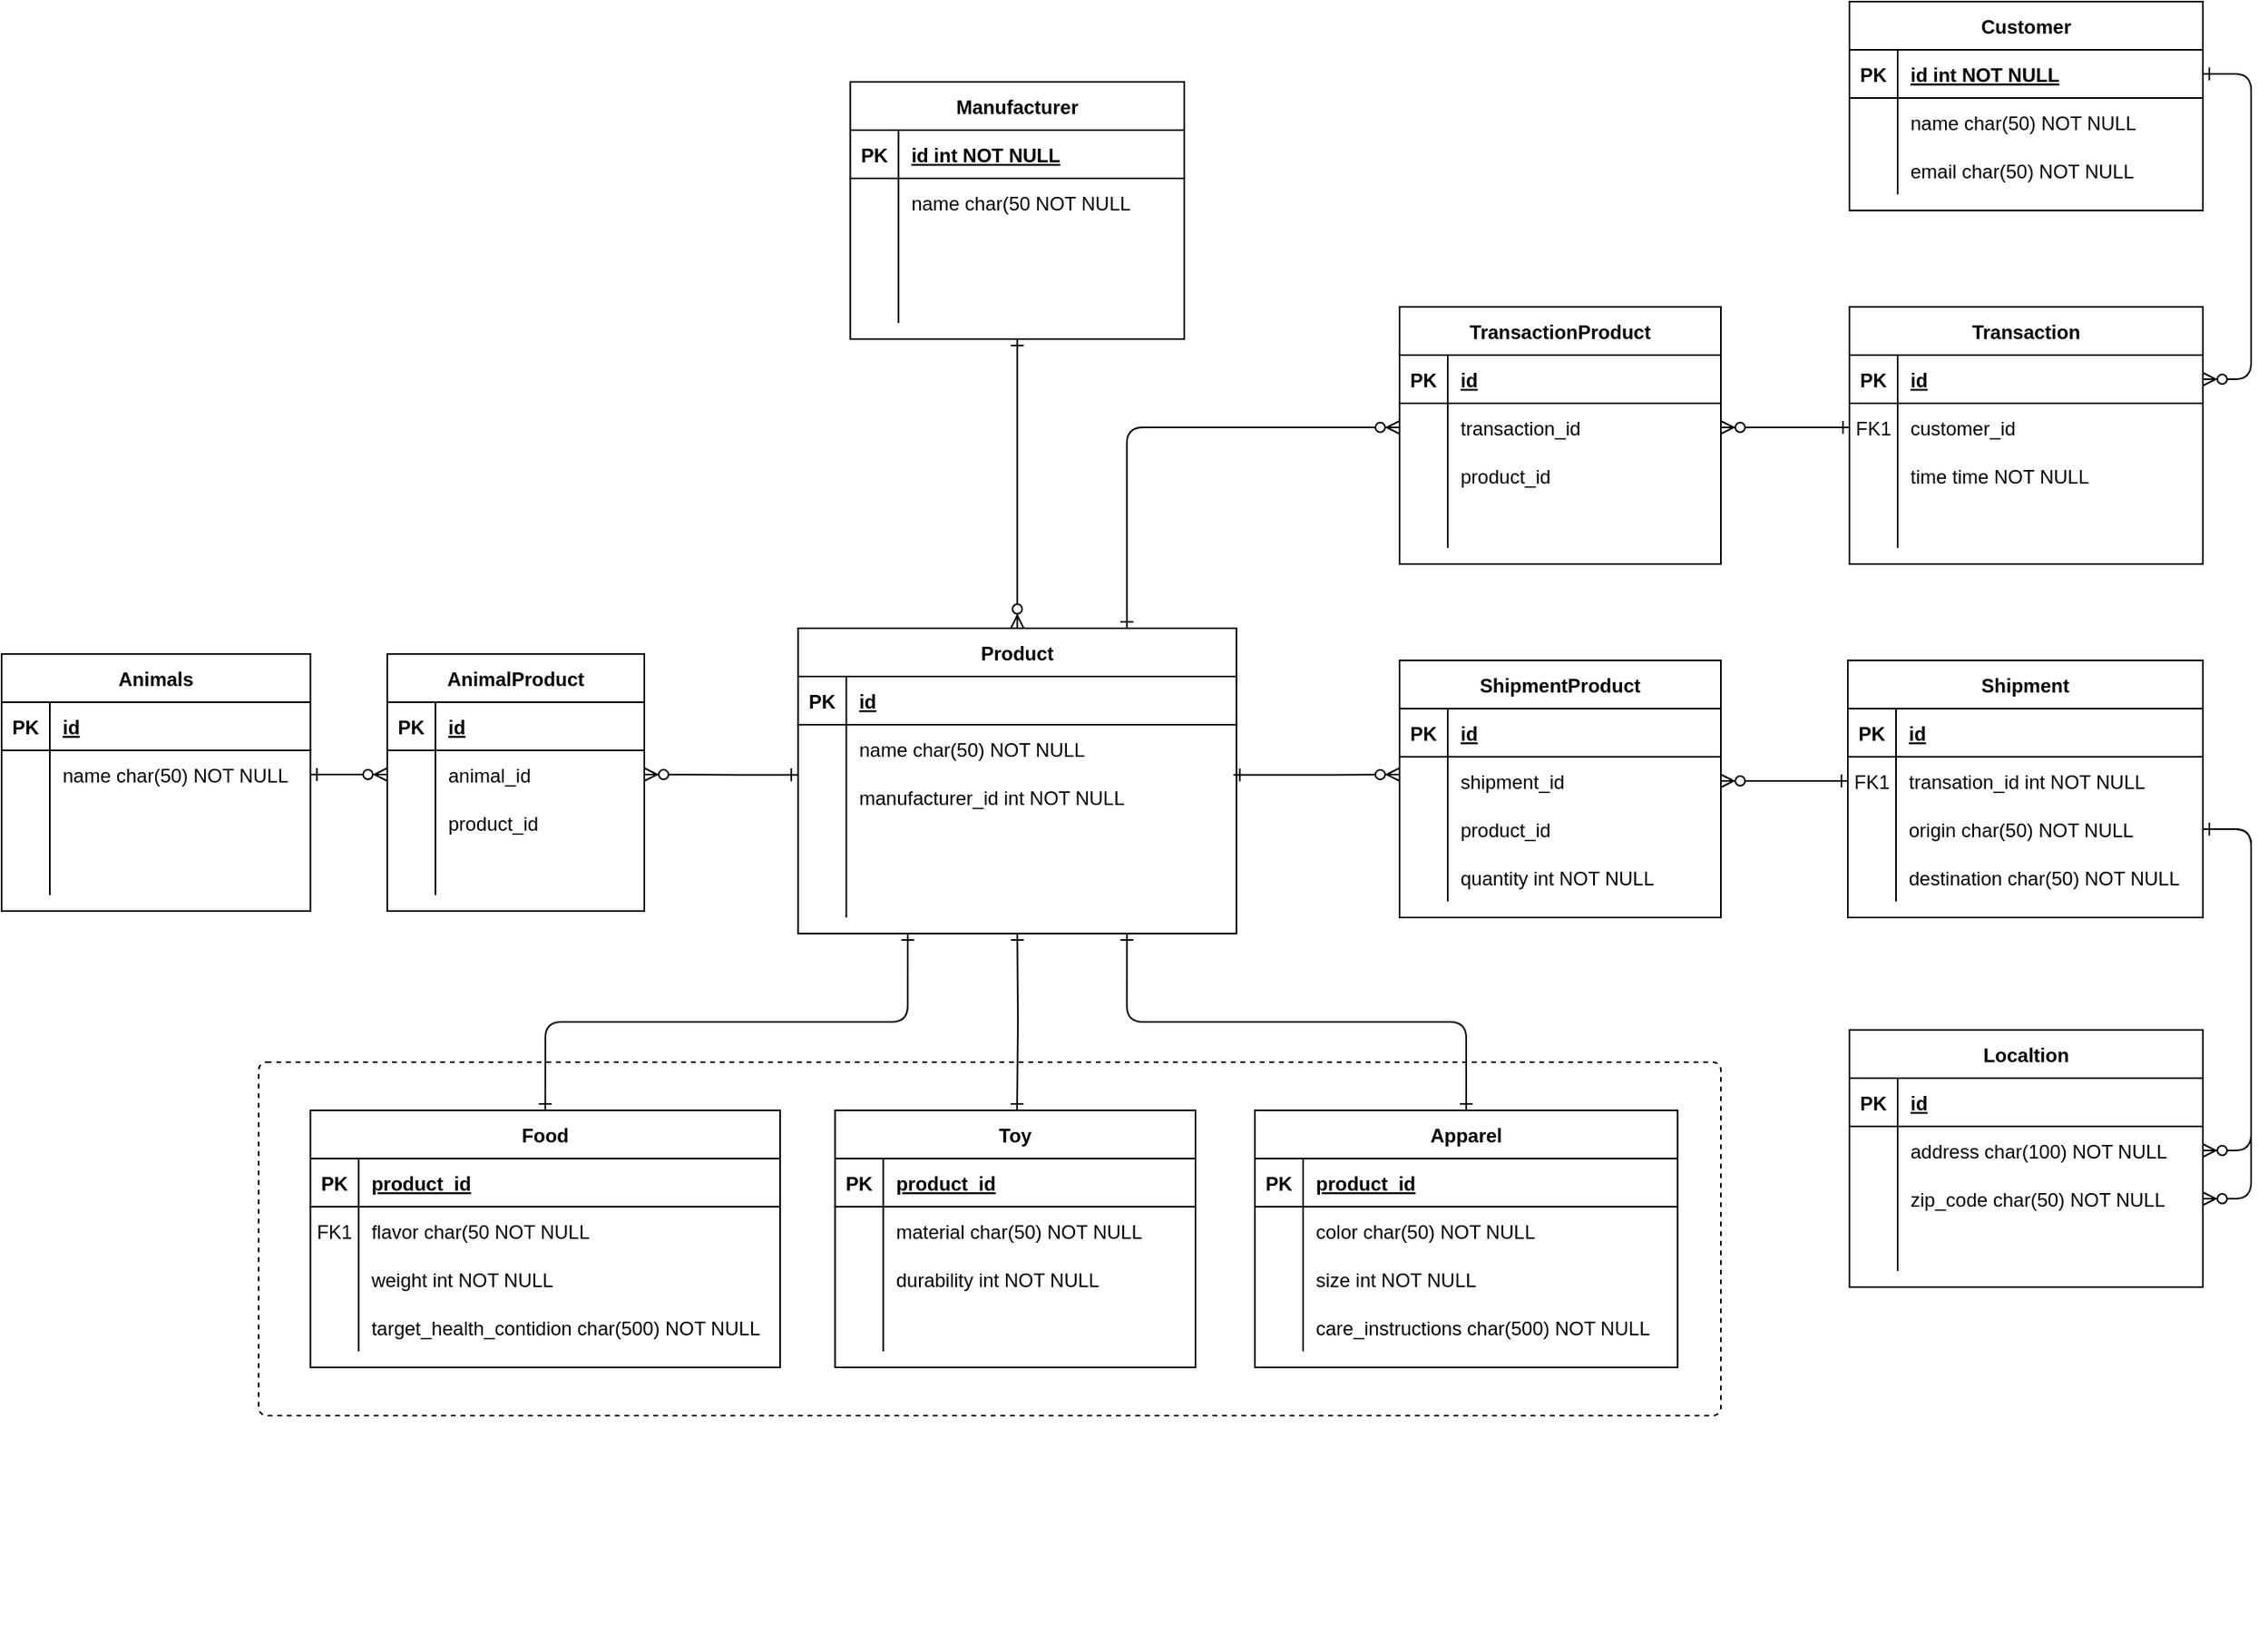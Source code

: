 <mxfile version="20.2.0" type="device"><diagram id="R2lEEEUBdFMjLlhIrx00" name="Page-1"><mxGraphModel dx="1233" dy="226" grid="1" gridSize="10" guides="1" tooltips="1" connect="1" arrows="1" fold="1" page="1" pageScale="1" pageWidth="850" pageHeight="1100" math="0" shadow="0" extFonts="Permanent Marker^https://fonts.googleapis.com/css?family=Permanent+Marker"><root><mxCell id="0"/><mxCell id="1" parent="0"/><mxCell id="C-vyLk0tnHw3VtMMgP7b-1" value="" style="edgeStyle=entityRelationEdgeStyle;endArrow=ERzeroToMany;startArrow=ERone;endFill=1;startFill=0;" parent="1" source="C-vyLk0tnHw3VtMMgP7b-24" target="C-vyLk0tnHw3VtMMgP7b-3" edge="1"><mxGeometry width="100" height="100" relative="1" as="geometry"><mxPoint x="231" y="720" as="sourcePoint"/><mxPoint x="331" y="620" as="targetPoint"/></mxGeometry></mxCell><mxCell id="C-vyLk0tnHw3VtMMgP7b-2" value="Transaction" style="shape=table;startSize=30;container=1;collapsible=1;childLayout=tableLayout;fixedRows=1;rowLines=0;fontStyle=1;align=center;resizeLast=1;" parent="1" vertex="1"><mxGeometry x="320" y="270" width="220" height="160" as="geometry"/></mxCell><mxCell id="C-vyLk0tnHw3VtMMgP7b-3" value="" style="shape=partialRectangle;collapsible=0;dropTarget=0;pointerEvents=0;fillColor=none;points=[[0,0.5],[1,0.5]];portConstraint=eastwest;top=0;left=0;right=0;bottom=1;" parent="C-vyLk0tnHw3VtMMgP7b-2" vertex="1"><mxGeometry y="30" width="220" height="30" as="geometry"/></mxCell><mxCell id="C-vyLk0tnHw3VtMMgP7b-4" value="PK" style="shape=partialRectangle;overflow=hidden;connectable=0;fillColor=none;top=0;left=0;bottom=0;right=0;fontStyle=1;" parent="C-vyLk0tnHw3VtMMgP7b-3" vertex="1"><mxGeometry width="30" height="30" as="geometry"><mxRectangle width="30" height="30" as="alternateBounds"/></mxGeometry></mxCell><mxCell id="C-vyLk0tnHw3VtMMgP7b-5" value="id" style="shape=partialRectangle;overflow=hidden;connectable=0;fillColor=none;top=0;left=0;bottom=0;right=0;align=left;spacingLeft=6;fontStyle=5;" parent="C-vyLk0tnHw3VtMMgP7b-3" vertex="1"><mxGeometry x="30" width="190" height="30" as="geometry"><mxRectangle width="190" height="30" as="alternateBounds"/></mxGeometry></mxCell><mxCell id="C-vyLk0tnHw3VtMMgP7b-6" value="" style="shape=partialRectangle;collapsible=0;dropTarget=0;pointerEvents=0;fillColor=none;points=[[0,0.5],[1,0.5]];portConstraint=eastwest;top=0;left=0;right=0;bottom=0;" parent="C-vyLk0tnHw3VtMMgP7b-2" vertex="1"><mxGeometry y="60" width="220" height="30" as="geometry"/></mxCell><mxCell id="C-vyLk0tnHw3VtMMgP7b-7" value="FK1" style="shape=partialRectangle;overflow=hidden;connectable=0;fillColor=none;top=0;left=0;bottom=0;right=0;" parent="C-vyLk0tnHw3VtMMgP7b-6" vertex="1"><mxGeometry width="30" height="30" as="geometry"><mxRectangle width="30" height="30" as="alternateBounds"/></mxGeometry></mxCell><mxCell id="C-vyLk0tnHw3VtMMgP7b-8" value="customer_id" style="shape=partialRectangle;overflow=hidden;connectable=0;fillColor=none;top=0;left=0;bottom=0;right=0;align=left;spacingLeft=6;" parent="C-vyLk0tnHw3VtMMgP7b-6" vertex="1"><mxGeometry x="30" width="190" height="30" as="geometry"><mxRectangle width="190" height="30" as="alternateBounds"/></mxGeometry></mxCell><mxCell id="C-vyLk0tnHw3VtMMgP7b-9" value="" style="shape=partialRectangle;collapsible=0;dropTarget=0;pointerEvents=0;fillColor=none;points=[[0,0.5],[1,0.5]];portConstraint=eastwest;top=0;left=0;right=0;bottom=0;" parent="C-vyLk0tnHw3VtMMgP7b-2" vertex="1"><mxGeometry y="90" width="220" height="30" as="geometry"/></mxCell><mxCell id="C-vyLk0tnHw3VtMMgP7b-10" value="" style="shape=partialRectangle;overflow=hidden;connectable=0;fillColor=none;top=0;left=0;bottom=0;right=0;" parent="C-vyLk0tnHw3VtMMgP7b-9" vertex="1"><mxGeometry width="30" height="30" as="geometry"><mxRectangle width="30" height="30" as="alternateBounds"/></mxGeometry></mxCell><mxCell id="C-vyLk0tnHw3VtMMgP7b-11" value="time time NOT NULL" style="shape=partialRectangle;overflow=hidden;connectable=0;fillColor=none;top=0;left=0;bottom=0;right=0;align=left;spacingLeft=6;" parent="C-vyLk0tnHw3VtMMgP7b-9" vertex="1"><mxGeometry x="30" width="190" height="30" as="geometry"><mxRectangle width="190" height="30" as="alternateBounds"/></mxGeometry></mxCell><mxCell id="OX49CmZZnFx0C4hpiqSa-76" value="" style="shape=partialRectangle;collapsible=0;dropTarget=0;pointerEvents=0;fillColor=none;points=[[0,0.5],[1,0.5]];portConstraint=eastwest;top=0;left=0;right=0;bottom=0;" parent="C-vyLk0tnHw3VtMMgP7b-2" vertex="1"><mxGeometry y="120" width="220" height="30" as="geometry"/></mxCell><mxCell id="OX49CmZZnFx0C4hpiqSa-77" value="" style="shape=partialRectangle;overflow=hidden;connectable=0;fillColor=none;top=0;left=0;bottom=0;right=0;" parent="OX49CmZZnFx0C4hpiqSa-76" vertex="1"><mxGeometry width="30" height="30" as="geometry"><mxRectangle width="30" height="30" as="alternateBounds"/></mxGeometry></mxCell><mxCell id="OX49CmZZnFx0C4hpiqSa-78" value="" style="shape=partialRectangle;overflow=hidden;connectable=0;fillColor=none;top=0;left=0;bottom=0;right=0;align=left;spacingLeft=6;" parent="OX49CmZZnFx0C4hpiqSa-76" vertex="1"><mxGeometry x="30" width="190" height="30" as="geometry"><mxRectangle width="190" height="30" as="alternateBounds"/></mxGeometry></mxCell><mxCell id="C-vyLk0tnHw3VtMMgP7b-23" value="Customer" style="shape=table;startSize=30;container=1;collapsible=1;childLayout=tableLayout;fixedRows=1;rowLines=0;fontStyle=1;align=center;resizeLast=1;" parent="1" vertex="1"><mxGeometry x="320" y="80" width="220" height="130" as="geometry"/></mxCell><mxCell id="C-vyLk0tnHw3VtMMgP7b-24" value="" style="shape=partialRectangle;collapsible=0;dropTarget=0;pointerEvents=0;fillColor=none;points=[[0,0.5],[1,0.5]];portConstraint=eastwest;top=0;left=0;right=0;bottom=1;" parent="C-vyLk0tnHw3VtMMgP7b-23" vertex="1"><mxGeometry y="30" width="220" height="30" as="geometry"/></mxCell><mxCell id="C-vyLk0tnHw3VtMMgP7b-25" value="PK" style="shape=partialRectangle;overflow=hidden;connectable=0;fillColor=none;top=0;left=0;bottom=0;right=0;fontStyle=1;" parent="C-vyLk0tnHw3VtMMgP7b-24" vertex="1"><mxGeometry width="30" height="30" as="geometry"><mxRectangle width="30" height="30" as="alternateBounds"/></mxGeometry></mxCell><mxCell id="C-vyLk0tnHw3VtMMgP7b-26" value="id int NOT NULL " style="shape=partialRectangle;overflow=hidden;connectable=0;fillColor=none;top=0;left=0;bottom=0;right=0;align=left;spacingLeft=6;fontStyle=5;" parent="C-vyLk0tnHw3VtMMgP7b-24" vertex="1"><mxGeometry x="30" width="190" height="30" as="geometry"><mxRectangle width="190" height="30" as="alternateBounds"/></mxGeometry></mxCell><mxCell id="C-vyLk0tnHw3VtMMgP7b-27" value="" style="shape=partialRectangle;collapsible=0;dropTarget=0;pointerEvents=0;fillColor=none;points=[[0,0.5],[1,0.5]];portConstraint=eastwest;top=0;left=0;right=0;bottom=0;" parent="C-vyLk0tnHw3VtMMgP7b-23" vertex="1"><mxGeometry y="60" width="220" height="30" as="geometry"/></mxCell><mxCell id="C-vyLk0tnHw3VtMMgP7b-28" value="" style="shape=partialRectangle;overflow=hidden;connectable=0;fillColor=none;top=0;left=0;bottom=0;right=0;" parent="C-vyLk0tnHw3VtMMgP7b-27" vertex="1"><mxGeometry width="30" height="30" as="geometry"><mxRectangle width="30" height="30" as="alternateBounds"/></mxGeometry></mxCell><mxCell id="C-vyLk0tnHw3VtMMgP7b-29" value="name char(50) NOT NULL" style="shape=partialRectangle;overflow=hidden;connectable=0;fillColor=none;top=0;left=0;bottom=0;right=0;align=left;spacingLeft=6;" parent="C-vyLk0tnHw3VtMMgP7b-27" vertex="1"><mxGeometry x="30" width="190" height="30" as="geometry"><mxRectangle width="190" height="30" as="alternateBounds"/></mxGeometry></mxCell><mxCell id="OX49CmZZnFx0C4hpiqSa-79" value="" style="shape=partialRectangle;collapsible=0;dropTarget=0;pointerEvents=0;fillColor=none;points=[[0,0.5],[1,0.5]];portConstraint=eastwest;top=0;left=0;right=0;bottom=0;" parent="C-vyLk0tnHw3VtMMgP7b-23" vertex="1"><mxGeometry y="90" width="220" height="30" as="geometry"/></mxCell><mxCell id="OX49CmZZnFx0C4hpiqSa-80" value="" style="shape=partialRectangle;overflow=hidden;connectable=0;fillColor=none;top=0;left=0;bottom=0;right=0;" parent="OX49CmZZnFx0C4hpiqSa-79" vertex="1"><mxGeometry width="30" height="30" as="geometry"><mxRectangle width="30" height="30" as="alternateBounds"/></mxGeometry></mxCell><mxCell id="OX49CmZZnFx0C4hpiqSa-81" value="email char(50) NOT NULL" style="shape=partialRectangle;overflow=hidden;connectable=0;fillColor=none;top=0;left=0;bottom=0;right=0;align=left;spacingLeft=6;" parent="OX49CmZZnFx0C4hpiqSa-79" vertex="1"><mxGeometry x="30" width="190" height="30" as="geometry"><mxRectangle width="190" height="30" as="alternateBounds"/></mxGeometry></mxCell><mxCell id="OX49CmZZnFx0C4hpiqSa-27" value="Manufacturer" style="shape=table;startSize=30;container=1;collapsible=1;childLayout=tableLayout;fixedRows=1;rowLines=0;fontStyle=1;align=center;resizeLast=1;" parent="1" vertex="1"><mxGeometry x="-301.81" y="130" width="207.87" height="160" as="geometry"/></mxCell><mxCell id="OX49CmZZnFx0C4hpiqSa-28" value="" style="shape=tableRow;horizontal=0;startSize=0;swimlaneHead=0;swimlaneBody=0;fillColor=none;collapsible=0;dropTarget=0;points=[[0,0.5],[1,0.5]];portConstraint=eastwest;top=0;left=0;right=0;bottom=1;" parent="OX49CmZZnFx0C4hpiqSa-27" vertex="1"><mxGeometry y="30" width="207.87" height="30" as="geometry"/></mxCell><mxCell id="OX49CmZZnFx0C4hpiqSa-29" value="PK" style="shape=partialRectangle;connectable=0;fillColor=none;top=0;left=0;bottom=0;right=0;fontStyle=1;overflow=hidden;" parent="OX49CmZZnFx0C4hpiqSa-28" vertex="1"><mxGeometry width="30" height="30" as="geometry"><mxRectangle width="30" height="30" as="alternateBounds"/></mxGeometry></mxCell><mxCell id="OX49CmZZnFx0C4hpiqSa-30" value="id int NOT NULL" style="shape=partialRectangle;connectable=0;fillColor=none;top=0;left=0;bottom=0;right=0;align=left;spacingLeft=6;fontStyle=5;overflow=hidden;" parent="OX49CmZZnFx0C4hpiqSa-28" vertex="1"><mxGeometry x="30" width="177.87" height="30" as="geometry"><mxRectangle width="177.87" height="30" as="alternateBounds"/></mxGeometry></mxCell><mxCell id="OX49CmZZnFx0C4hpiqSa-31" value="" style="shape=tableRow;horizontal=0;startSize=0;swimlaneHead=0;swimlaneBody=0;fillColor=none;collapsible=0;dropTarget=0;points=[[0,0.5],[1,0.5]];portConstraint=eastwest;top=0;left=0;right=0;bottom=0;" parent="OX49CmZZnFx0C4hpiqSa-27" vertex="1"><mxGeometry y="60" width="207.87" height="30" as="geometry"/></mxCell><mxCell id="OX49CmZZnFx0C4hpiqSa-32" value="" style="shape=partialRectangle;connectable=0;fillColor=none;top=0;left=0;bottom=0;right=0;editable=1;overflow=hidden;" parent="OX49CmZZnFx0C4hpiqSa-31" vertex="1"><mxGeometry width="30" height="30" as="geometry"><mxRectangle width="30" height="30" as="alternateBounds"/></mxGeometry></mxCell><mxCell id="OX49CmZZnFx0C4hpiqSa-33" value="name char(50 NOT NULL" style="shape=partialRectangle;connectable=0;fillColor=none;top=0;left=0;bottom=0;right=0;align=left;spacingLeft=6;overflow=hidden;" parent="OX49CmZZnFx0C4hpiqSa-31" vertex="1"><mxGeometry x="30" width="177.87" height="30" as="geometry"><mxRectangle width="177.87" height="30" as="alternateBounds"/></mxGeometry></mxCell><mxCell id="OX49CmZZnFx0C4hpiqSa-34" value="" style="shape=tableRow;horizontal=0;startSize=0;swimlaneHead=0;swimlaneBody=0;fillColor=none;collapsible=0;dropTarget=0;points=[[0,0.5],[1,0.5]];portConstraint=eastwest;top=0;left=0;right=0;bottom=0;" parent="OX49CmZZnFx0C4hpiqSa-27" vertex="1"><mxGeometry y="90" width="207.87" height="20" as="geometry"/></mxCell><mxCell id="OX49CmZZnFx0C4hpiqSa-35" value="" style="shape=partialRectangle;connectable=0;fillColor=none;top=0;left=0;bottom=0;right=0;editable=1;overflow=hidden;" parent="OX49CmZZnFx0C4hpiqSa-34" vertex="1"><mxGeometry width="30" height="20" as="geometry"><mxRectangle width="30" height="20" as="alternateBounds"/></mxGeometry></mxCell><mxCell id="OX49CmZZnFx0C4hpiqSa-36" value="" style="shape=partialRectangle;connectable=0;fillColor=none;top=0;left=0;bottom=0;right=0;align=left;spacingLeft=6;overflow=hidden;" parent="OX49CmZZnFx0C4hpiqSa-34" vertex="1"><mxGeometry x="30" width="177.87" height="20" as="geometry"><mxRectangle width="177.87" height="20" as="alternateBounds"/></mxGeometry></mxCell><mxCell id="OX49CmZZnFx0C4hpiqSa-37" value="" style="shape=tableRow;horizontal=0;startSize=0;swimlaneHead=0;swimlaneBody=0;fillColor=none;collapsible=0;dropTarget=0;points=[[0,0.5],[1,0.5]];portConstraint=eastwest;top=0;left=0;right=0;bottom=0;" parent="OX49CmZZnFx0C4hpiqSa-27" vertex="1"><mxGeometry y="110" width="207.87" height="40" as="geometry"/></mxCell><mxCell id="OX49CmZZnFx0C4hpiqSa-38" value="" style="shape=partialRectangle;connectable=0;fillColor=none;top=0;left=0;bottom=0;right=0;editable=1;overflow=hidden;" parent="OX49CmZZnFx0C4hpiqSa-37" vertex="1"><mxGeometry width="30" height="40" as="geometry"><mxRectangle width="30" height="40" as="alternateBounds"/></mxGeometry></mxCell><mxCell id="OX49CmZZnFx0C4hpiqSa-39" value="" style="shape=partialRectangle;connectable=0;fillColor=none;top=0;left=0;bottom=0;right=0;align=left;spacingLeft=6;overflow=hidden;" parent="OX49CmZZnFx0C4hpiqSa-37" vertex="1"><mxGeometry x="30" width="177.87" height="40" as="geometry"><mxRectangle width="177.87" height="40" as="alternateBounds"/></mxGeometry></mxCell><mxCell id="OX49CmZZnFx0C4hpiqSa-168" value="Shipment" style="shape=table;startSize=30;container=1;collapsible=1;childLayout=tableLayout;fixedRows=1;rowLines=0;fontStyle=1;align=center;resizeLast=1;" parent="1" vertex="1"><mxGeometry x="319" y="490" width="221" height="160" as="geometry"/></mxCell><mxCell id="OX49CmZZnFx0C4hpiqSa-169" value="" style="shape=tableRow;horizontal=0;startSize=0;swimlaneHead=0;swimlaneBody=0;fillColor=none;collapsible=0;dropTarget=0;points=[[0,0.5],[1,0.5]];portConstraint=eastwest;top=0;left=0;right=0;bottom=1;" parent="OX49CmZZnFx0C4hpiqSa-168" vertex="1"><mxGeometry y="30" width="221" height="30" as="geometry"/></mxCell><mxCell id="OX49CmZZnFx0C4hpiqSa-170" value="PK" style="shape=partialRectangle;connectable=0;fillColor=none;top=0;left=0;bottom=0;right=0;fontStyle=1;overflow=hidden;" parent="OX49CmZZnFx0C4hpiqSa-169" vertex="1"><mxGeometry width="30" height="30" as="geometry"><mxRectangle width="30" height="30" as="alternateBounds"/></mxGeometry></mxCell><mxCell id="OX49CmZZnFx0C4hpiqSa-171" value="id" style="shape=partialRectangle;connectable=0;fillColor=none;top=0;left=0;bottom=0;right=0;align=left;spacingLeft=6;fontStyle=5;overflow=hidden;" parent="OX49CmZZnFx0C4hpiqSa-169" vertex="1"><mxGeometry x="30" width="191" height="30" as="geometry"><mxRectangle width="191" height="30" as="alternateBounds"/></mxGeometry></mxCell><mxCell id="OX49CmZZnFx0C4hpiqSa-172" value="" style="shape=tableRow;horizontal=0;startSize=0;swimlaneHead=0;swimlaneBody=0;fillColor=none;collapsible=0;dropTarget=0;points=[[0,0.5],[1,0.5]];portConstraint=eastwest;top=0;left=0;right=0;bottom=0;" parent="OX49CmZZnFx0C4hpiqSa-168" vertex="1"><mxGeometry y="60" width="221" height="30" as="geometry"/></mxCell><mxCell id="OX49CmZZnFx0C4hpiqSa-173" value="FK1" style="shape=partialRectangle;connectable=0;fillColor=none;top=0;left=0;bottom=0;right=0;editable=1;overflow=hidden;" parent="OX49CmZZnFx0C4hpiqSa-172" vertex="1"><mxGeometry width="30" height="30" as="geometry"><mxRectangle width="30" height="30" as="alternateBounds"/></mxGeometry></mxCell><mxCell id="OX49CmZZnFx0C4hpiqSa-174" value="transation_id int NOT NULL" style="shape=partialRectangle;connectable=0;fillColor=none;top=0;left=0;bottom=0;right=0;align=left;spacingLeft=6;overflow=hidden;" parent="OX49CmZZnFx0C4hpiqSa-172" vertex="1"><mxGeometry x="30" width="191" height="30" as="geometry"><mxRectangle width="191" height="30" as="alternateBounds"/></mxGeometry></mxCell><mxCell id="OX49CmZZnFx0C4hpiqSa-175" value="" style="shape=tableRow;horizontal=0;startSize=0;swimlaneHead=0;swimlaneBody=0;fillColor=none;collapsible=0;dropTarget=0;points=[[0,0.5],[1,0.5]];portConstraint=eastwest;top=0;left=0;right=0;bottom=0;" parent="OX49CmZZnFx0C4hpiqSa-168" vertex="1"><mxGeometry y="90" width="221" height="30" as="geometry"/></mxCell><mxCell id="OX49CmZZnFx0C4hpiqSa-176" value="" style="shape=partialRectangle;connectable=0;fillColor=none;top=0;left=0;bottom=0;right=0;editable=1;overflow=hidden;" parent="OX49CmZZnFx0C4hpiqSa-175" vertex="1"><mxGeometry width="30" height="30" as="geometry"><mxRectangle width="30" height="30" as="alternateBounds"/></mxGeometry></mxCell><mxCell id="OX49CmZZnFx0C4hpiqSa-177" value="origin char(50) NOT NULL" style="shape=partialRectangle;connectable=0;fillColor=none;top=0;left=0;bottom=0;right=0;align=left;spacingLeft=6;overflow=hidden;" parent="OX49CmZZnFx0C4hpiqSa-175" vertex="1"><mxGeometry x="30" width="191" height="30" as="geometry"><mxRectangle width="191" height="30" as="alternateBounds"/></mxGeometry></mxCell><mxCell id="OX49CmZZnFx0C4hpiqSa-178" value="" style="shape=tableRow;horizontal=0;startSize=0;swimlaneHead=0;swimlaneBody=0;fillColor=none;collapsible=0;dropTarget=0;points=[[0,0.5],[1,0.5]];portConstraint=eastwest;top=0;left=0;right=0;bottom=0;" parent="OX49CmZZnFx0C4hpiqSa-168" vertex="1"><mxGeometry y="120" width="221" height="30" as="geometry"/></mxCell><mxCell id="OX49CmZZnFx0C4hpiqSa-179" value="" style="shape=partialRectangle;connectable=0;fillColor=none;top=0;left=0;bottom=0;right=0;editable=1;overflow=hidden;" parent="OX49CmZZnFx0C4hpiqSa-178" vertex="1"><mxGeometry width="30" height="30" as="geometry"><mxRectangle width="30" height="30" as="alternateBounds"/></mxGeometry></mxCell><mxCell id="OX49CmZZnFx0C4hpiqSa-180" value="destination char(50) NOT NULL" style="shape=partialRectangle;connectable=0;fillColor=none;top=0;left=0;bottom=0;right=0;align=left;spacingLeft=6;overflow=hidden;" parent="OX49CmZZnFx0C4hpiqSa-178" vertex="1"><mxGeometry x="30" width="191" height="30" as="geometry"><mxRectangle width="191" height="30" as="alternateBounds"/></mxGeometry></mxCell><mxCell id="OX49CmZZnFx0C4hpiqSa-181" value="Localtion" style="shape=table;startSize=30;container=1;collapsible=1;childLayout=tableLayout;fixedRows=1;rowLines=0;fontStyle=1;align=center;resizeLast=1;" parent="1" vertex="1"><mxGeometry x="320" y="720" width="220" height="160" as="geometry"/></mxCell><mxCell id="OX49CmZZnFx0C4hpiqSa-182" value="" style="shape=tableRow;horizontal=0;startSize=0;swimlaneHead=0;swimlaneBody=0;fillColor=none;collapsible=0;dropTarget=0;points=[[0,0.5],[1,0.5]];portConstraint=eastwest;top=0;left=0;right=0;bottom=1;" parent="OX49CmZZnFx0C4hpiqSa-181" vertex="1"><mxGeometry y="30" width="220" height="30" as="geometry"/></mxCell><mxCell id="OX49CmZZnFx0C4hpiqSa-183" value="PK" style="shape=partialRectangle;connectable=0;fillColor=none;top=0;left=0;bottom=0;right=0;fontStyle=1;overflow=hidden;" parent="OX49CmZZnFx0C4hpiqSa-182" vertex="1"><mxGeometry width="30" height="30" as="geometry"><mxRectangle width="30" height="30" as="alternateBounds"/></mxGeometry></mxCell><mxCell id="OX49CmZZnFx0C4hpiqSa-184" value="id" style="shape=partialRectangle;connectable=0;fillColor=none;top=0;left=0;bottom=0;right=0;align=left;spacingLeft=6;fontStyle=5;overflow=hidden;" parent="OX49CmZZnFx0C4hpiqSa-182" vertex="1"><mxGeometry x="30" width="190" height="30" as="geometry"><mxRectangle width="190" height="30" as="alternateBounds"/></mxGeometry></mxCell><mxCell id="OX49CmZZnFx0C4hpiqSa-185" value="" style="shape=tableRow;horizontal=0;startSize=0;swimlaneHead=0;swimlaneBody=0;fillColor=none;collapsible=0;dropTarget=0;points=[[0,0.5],[1,0.5]];portConstraint=eastwest;top=0;left=0;right=0;bottom=0;" parent="OX49CmZZnFx0C4hpiqSa-181" vertex="1"><mxGeometry y="60" width="220" height="30" as="geometry"/></mxCell><mxCell id="OX49CmZZnFx0C4hpiqSa-186" value="" style="shape=partialRectangle;connectable=0;fillColor=none;top=0;left=0;bottom=0;right=0;editable=1;overflow=hidden;" parent="OX49CmZZnFx0C4hpiqSa-185" vertex="1"><mxGeometry width="30" height="30" as="geometry"><mxRectangle width="30" height="30" as="alternateBounds"/></mxGeometry></mxCell><mxCell id="OX49CmZZnFx0C4hpiqSa-187" value="address char(100) NOT NULL" style="shape=partialRectangle;connectable=0;fillColor=none;top=0;left=0;bottom=0;right=0;align=left;spacingLeft=6;overflow=hidden;" parent="OX49CmZZnFx0C4hpiqSa-185" vertex="1"><mxGeometry x="30" width="190" height="30" as="geometry"><mxRectangle width="190" height="30" as="alternateBounds"/></mxGeometry></mxCell><mxCell id="OX49CmZZnFx0C4hpiqSa-188" value="" style="shape=tableRow;horizontal=0;startSize=0;swimlaneHead=0;swimlaneBody=0;fillColor=none;collapsible=0;dropTarget=0;points=[[0,0.5],[1,0.5]];portConstraint=eastwest;top=0;left=0;right=0;bottom=0;" parent="OX49CmZZnFx0C4hpiqSa-181" vertex="1"><mxGeometry y="90" width="220" height="30" as="geometry"/></mxCell><mxCell id="OX49CmZZnFx0C4hpiqSa-189" value="" style="shape=partialRectangle;connectable=0;fillColor=none;top=0;left=0;bottom=0;right=0;editable=1;overflow=hidden;" parent="OX49CmZZnFx0C4hpiqSa-188" vertex="1"><mxGeometry width="30" height="30" as="geometry"><mxRectangle width="30" height="30" as="alternateBounds"/></mxGeometry></mxCell><mxCell id="OX49CmZZnFx0C4hpiqSa-190" value="zip_code char(50) NOT NULL" style="shape=partialRectangle;connectable=0;fillColor=none;top=0;left=0;bottom=0;right=0;align=left;spacingLeft=6;overflow=hidden;" parent="OX49CmZZnFx0C4hpiqSa-188" vertex="1"><mxGeometry x="30" width="190" height="30" as="geometry"><mxRectangle width="190" height="30" as="alternateBounds"/></mxGeometry></mxCell><mxCell id="OX49CmZZnFx0C4hpiqSa-191" value="" style="shape=tableRow;horizontal=0;startSize=0;swimlaneHead=0;swimlaneBody=0;fillColor=none;collapsible=0;dropTarget=0;points=[[0,0.5],[1,0.5]];portConstraint=eastwest;top=0;left=0;right=0;bottom=0;" parent="OX49CmZZnFx0C4hpiqSa-181" vertex="1"><mxGeometry y="120" width="220" height="30" as="geometry"/></mxCell><mxCell id="OX49CmZZnFx0C4hpiqSa-192" value="" style="shape=partialRectangle;connectable=0;fillColor=none;top=0;left=0;bottom=0;right=0;editable=1;overflow=hidden;" parent="OX49CmZZnFx0C4hpiqSa-191" vertex="1"><mxGeometry width="30" height="30" as="geometry"><mxRectangle width="30" height="30" as="alternateBounds"/></mxGeometry></mxCell><mxCell id="OX49CmZZnFx0C4hpiqSa-193" value="" style="shape=partialRectangle;connectable=0;fillColor=none;top=0;left=0;bottom=0;right=0;align=left;spacingLeft=6;overflow=hidden;" parent="OX49CmZZnFx0C4hpiqSa-191" vertex="1"><mxGeometry x="30" width="190" height="30" as="geometry"><mxRectangle width="190" height="30" as="alternateBounds"/></mxGeometry></mxCell><mxCell id="OX49CmZZnFx0C4hpiqSa-40" value="AnimalProduct" style="shape=table;startSize=30;container=1;collapsible=1;childLayout=tableLayout;fixedRows=1;rowLines=0;fontStyle=1;align=center;resizeLast=1;" parent="1" vertex="1"><mxGeometry x="-590" y="486" width="160" height="160" as="geometry"/></mxCell><mxCell id="OX49CmZZnFx0C4hpiqSa-41" value="" style="shape=tableRow;horizontal=0;startSize=0;swimlaneHead=0;swimlaneBody=0;fillColor=none;collapsible=0;dropTarget=0;points=[[0,0.5],[1,0.5]];portConstraint=eastwest;top=0;left=0;right=0;bottom=1;" parent="OX49CmZZnFx0C4hpiqSa-40" vertex="1"><mxGeometry y="30" width="160" height="30" as="geometry"/></mxCell><mxCell id="OX49CmZZnFx0C4hpiqSa-42" value="PK" style="shape=partialRectangle;connectable=0;fillColor=none;top=0;left=0;bottom=0;right=0;fontStyle=1;overflow=hidden;" parent="OX49CmZZnFx0C4hpiqSa-41" vertex="1"><mxGeometry width="30" height="30" as="geometry"><mxRectangle width="30" height="30" as="alternateBounds"/></mxGeometry></mxCell><mxCell id="OX49CmZZnFx0C4hpiqSa-43" value="id" style="shape=partialRectangle;connectable=0;fillColor=none;top=0;left=0;bottom=0;right=0;align=left;spacingLeft=6;fontStyle=5;overflow=hidden;" parent="OX49CmZZnFx0C4hpiqSa-41" vertex="1"><mxGeometry x="30" width="130" height="30" as="geometry"><mxRectangle width="130" height="30" as="alternateBounds"/></mxGeometry></mxCell><mxCell id="OX49CmZZnFx0C4hpiqSa-44" value="" style="shape=tableRow;horizontal=0;startSize=0;swimlaneHead=0;swimlaneBody=0;fillColor=none;collapsible=0;dropTarget=0;points=[[0,0.5],[1,0.5]];portConstraint=eastwest;top=0;left=0;right=0;bottom=0;" parent="OX49CmZZnFx0C4hpiqSa-40" vertex="1"><mxGeometry y="60" width="160" height="30" as="geometry"/></mxCell><mxCell id="OX49CmZZnFx0C4hpiqSa-45" value="" style="shape=partialRectangle;connectable=0;fillColor=none;top=0;left=0;bottom=0;right=0;editable=1;overflow=hidden;" parent="OX49CmZZnFx0C4hpiqSa-44" vertex="1"><mxGeometry width="30" height="30" as="geometry"><mxRectangle width="30" height="30" as="alternateBounds"/></mxGeometry></mxCell><mxCell id="OX49CmZZnFx0C4hpiqSa-46" value="animal_id" style="shape=partialRectangle;connectable=0;fillColor=none;top=0;left=0;bottom=0;right=0;align=left;spacingLeft=6;overflow=hidden;" parent="OX49CmZZnFx0C4hpiqSa-44" vertex="1"><mxGeometry x="30" width="130" height="30" as="geometry"><mxRectangle width="130" height="30" as="alternateBounds"/></mxGeometry></mxCell><mxCell id="OX49CmZZnFx0C4hpiqSa-47" value="" style="shape=tableRow;horizontal=0;startSize=0;swimlaneHead=0;swimlaneBody=0;fillColor=none;collapsible=0;dropTarget=0;points=[[0,0.5],[1,0.5]];portConstraint=eastwest;top=0;left=0;right=0;bottom=0;" parent="OX49CmZZnFx0C4hpiqSa-40" vertex="1"><mxGeometry y="90" width="160" height="30" as="geometry"/></mxCell><mxCell id="OX49CmZZnFx0C4hpiqSa-48" value="" style="shape=partialRectangle;connectable=0;fillColor=none;top=0;left=0;bottom=0;right=0;editable=1;overflow=hidden;" parent="OX49CmZZnFx0C4hpiqSa-47" vertex="1"><mxGeometry width="30" height="30" as="geometry"><mxRectangle width="30" height="30" as="alternateBounds"/></mxGeometry></mxCell><mxCell id="OX49CmZZnFx0C4hpiqSa-49" value="product_id" style="shape=partialRectangle;connectable=0;fillColor=none;top=0;left=0;bottom=0;right=0;align=left;spacingLeft=6;overflow=hidden;" parent="OX49CmZZnFx0C4hpiqSa-47" vertex="1"><mxGeometry x="30" width="130" height="30" as="geometry"><mxRectangle width="130" height="30" as="alternateBounds"/></mxGeometry></mxCell><mxCell id="OX49CmZZnFx0C4hpiqSa-50" value="" style="shape=tableRow;horizontal=0;startSize=0;swimlaneHead=0;swimlaneBody=0;fillColor=none;collapsible=0;dropTarget=0;points=[[0,0.5],[1,0.5]];portConstraint=eastwest;top=0;left=0;right=0;bottom=0;" parent="OX49CmZZnFx0C4hpiqSa-40" vertex="1"><mxGeometry y="120" width="160" height="30" as="geometry"/></mxCell><mxCell id="OX49CmZZnFx0C4hpiqSa-51" value="" style="shape=partialRectangle;connectable=0;fillColor=none;top=0;left=0;bottom=0;right=0;editable=1;overflow=hidden;" parent="OX49CmZZnFx0C4hpiqSa-50" vertex="1"><mxGeometry width="30" height="30" as="geometry"><mxRectangle width="30" height="30" as="alternateBounds"/></mxGeometry></mxCell><mxCell id="OX49CmZZnFx0C4hpiqSa-52" value="" style="shape=partialRectangle;connectable=0;fillColor=none;top=0;left=0;bottom=0;right=0;align=left;spacingLeft=6;overflow=hidden;" parent="OX49CmZZnFx0C4hpiqSa-50" vertex="1"><mxGeometry x="30" width="130" height="30" as="geometry"><mxRectangle width="130" height="30" as="alternateBounds"/></mxGeometry></mxCell><mxCell id="OX49CmZZnFx0C4hpiqSa-198" value="" style="html=1;shape=mxgraph.er.anchor;whiteSpace=wrap;" parent="1" vertex="1"><mxGeometry x="-790" y="280" width="496.789" height="820.0" as="geometry"/></mxCell><mxCell id="OX49CmZZnFx0C4hpiqSa-199" value="" style="rounded=1;absoluteArcSize=1;html=1;arcSize=10;whiteSpace=wrap;points=[];strokeColor=inherit;fillColor=inherit;dashed=1;" parent="1" vertex="1"><mxGeometry x="-670" y="740" width="910" height="220" as="geometry"/></mxCell><mxCell id="OX49CmZZnFx0C4hpiqSa-82" value="Food" style="shape=table;startSize=30;container=1;collapsible=1;childLayout=tableLayout;fixedRows=1;rowLines=0;fontStyle=1;align=center;resizeLast=1;" parent="1" vertex="1"><mxGeometry x="-637.8" y="770" width="292.31" height="160" as="geometry"/></mxCell><mxCell id="OX49CmZZnFx0C4hpiqSa-83" value="" style="shape=partialRectangle;collapsible=0;dropTarget=0;pointerEvents=0;fillColor=none;points=[[0,0.5],[1,0.5]];portConstraint=eastwest;top=0;left=0;right=0;bottom=1;" parent="OX49CmZZnFx0C4hpiqSa-82" vertex="1"><mxGeometry y="30" width="292.31" height="30" as="geometry"/></mxCell><mxCell id="OX49CmZZnFx0C4hpiqSa-84" value="PK" style="shape=partialRectangle;overflow=hidden;connectable=0;fillColor=none;top=0;left=0;bottom=0;right=0;fontStyle=1;" parent="OX49CmZZnFx0C4hpiqSa-83" vertex="1"><mxGeometry width="30" height="30" as="geometry"><mxRectangle width="30" height="30" as="alternateBounds"/></mxGeometry></mxCell><mxCell id="OX49CmZZnFx0C4hpiqSa-85" value="product_id" style="shape=partialRectangle;overflow=hidden;connectable=0;fillColor=none;top=0;left=0;bottom=0;right=0;align=left;spacingLeft=6;fontStyle=5;" parent="OX49CmZZnFx0C4hpiqSa-83" vertex="1"><mxGeometry x="30" width="262.31" height="30" as="geometry"><mxRectangle width="262.31" height="30" as="alternateBounds"/></mxGeometry></mxCell><mxCell id="OX49CmZZnFx0C4hpiqSa-86" value="" style="shape=partialRectangle;collapsible=0;dropTarget=0;pointerEvents=0;fillColor=none;points=[[0,0.5],[1,0.5]];portConstraint=eastwest;top=0;left=0;right=0;bottom=0;" parent="OX49CmZZnFx0C4hpiqSa-82" vertex="1"><mxGeometry y="60" width="292.31" height="30" as="geometry"/></mxCell><mxCell id="OX49CmZZnFx0C4hpiqSa-87" value="FK1" style="shape=partialRectangle;overflow=hidden;connectable=0;fillColor=none;top=0;left=0;bottom=0;right=0;" parent="OX49CmZZnFx0C4hpiqSa-86" vertex="1"><mxGeometry width="30" height="30" as="geometry"><mxRectangle width="30" height="30" as="alternateBounds"/></mxGeometry></mxCell><mxCell id="OX49CmZZnFx0C4hpiqSa-88" value="flavor char(50 NOT NULL" style="shape=partialRectangle;overflow=hidden;connectable=0;fillColor=none;top=0;left=0;bottom=0;right=0;align=left;spacingLeft=6;" parent="OX49CmZZnFx0C4hpiqSa-86" vertex="1"><mxGeometry x="30" width="262.31" height="30" as="geometry"><mxRectangle width="262.31" height="30" as="alternateBounds"/></mxGeometry></mxCell><mxCell id="OX49CmZZnFx0C4hpiqSa-89" value="" style="shape=partialRectangle;collapsible=0;dropTarget=0;pointerEvents=0;fillColor=none;points=[[0,0.5],[1,0.5]];portConstraint=eastwest;top=0;left=0;right=0;bottom=0;" parent="OX49CmZZnFx0C4hpiqSa-82" vertex="1"><mxGeometry y="90" width="292.31" height="30" as="geometry"/></mxCell><mxCell id="OX49CmZZnFx0C4hpiqSa-90" value="" style="shape=partialRectangle;overflow=hidden;connectable=0;fillColor=none;top=0;left=0;bottom=0;right=0;" parent="OX49CmZZnFx0C4hpiqSa-89" vertex="1"><mxGeometry width="30" height="30" as="geometry"><mxRectangle width="30" height="30" as="alternateBounds"/></mxGeometry></mxCell><mxCell id="OX49CmZZnFx0C4hpiqSa-91" value="weight int NOT NULL" style="shape=partialRectangle;overflow=hidden;connectable=0;fillColor=none;top=0;left=0;bottom=0;right=0;align=left;spacingLeft=6;" parent="OX49CmZZnFx0C4hpiqSa-89" vertex="1"><mxGeometry x="30" width="262.31" height="30" as="geometry"><mxRectangle width="262.31" height="30" as="alternateBounds"/></mxGeometry></mxCell><mxCell id="OX49CmZZnFx0C4hpiqSa-92" value="" style="shape=partialRectangle;collapsible=0;dropTarget=0;pointerEvents=0;fillColor=none;points=[[0,0.5],[1,0.5]];portConstraint=eastwest;top=0;left=0;right=0;bottom=0;" parent="OX49CmZZnFx0C4hpiqSa-82" vertex="1"><mxGeometry y="120" width="292.31" height="30" as="geometry"/></mxCell><mxCell id="OX49CmZZnFx0C4hpiqSa-93" value="" style="shape=partialRectangle;overflow=hidden;connectable=0;fillColor=none;top=0;left=0;bottom=0;right=0;" parent="OX49CmZZnFx0C4hpiqSa-92" vertex="1"><mxGeometry width="30" height="30" as="geometry"><mxRectangle width="30" height="30" as="alternateBounds"/></mxGeometry></mxCell><mxCell id="OX49CmZZnFx0C4hpiqSa-94" value="target_health_contidion char(500) NOT NULL" style="shape=partialRectangle;overflow=hidden;connectable=0;fillColor=none;top=0;left=0;bottom=0;right=0;align=left;spacingLeft=6;" parent="OX49CmZZnFx0C4hpiqSa-92" vertex="1"><mxGeometry x="30" width="262.31" height="30" as="geometry"><mxRectangle width="262.31" height="30" as="alternateBounds"/></mxGeometry></mxCell><mxCell id="OX49CmZZnFx0C4hpiqSa-144" value="Toy" style="shape=table;startSize=30;container=1;collapsible=1;childLayout=tableLayout;fixedRows=1;rowLines=0;fontStyle=1;align=center;resizeLast=1;" parent="1" vertex="1"><mxGeometry x="-311.28" y="770" width="224.28" height="160" as="geometry"/></mxCell><mxCell id="OX49CmZZnFx0C4hpiqSa-145" value="" style="shape=tableRow;horizontal=0;startSize=0;swimlaneHead=0;swimlaneBody=0;fillColor=none;collapsible=0;dropTarget=0;points=[[0,0.5],[1,0.5]];portConstraint=eastwest;top=0;left=0;right=0;bottom=1;" parent="OX49CmZZnFx0C4hpiqSa-144" vertex="1"><mxGeometry y="30" width="224.28" height="30" as="geometry"/></mxCell><mxCell id="OX49CmZZnFx0C4hpiqSa-146" value="PK" style="shape=partialRectangle;connectable=0;fillColor=none;top=0;left=0;bottom=0;right=0;fontStyle=1;overflow=hidden;" parent="OX49CmZZnFx0C4hpiqSa-145" vertex="1"><mxGeometry width="30" height="30" as="geometry"><mxRectangle width="30" height="30" as="alternateBounds"/></mxGeometry></mxCell><mxCell id="OX49CmZZnFx0C4hpiqSa-147" value="product_id" style="shape=partialRectangle;connectable=0;fillColor=none;top=0;left=0;bottom=0;right=0;align=left;spacingLeft=6;fontStyle=5;overflow=hidden;" parent="OX49CmZZnFx0C4hpiqSa-145" vertex="1"><mxGeometry x="30" width="194.28" height="30" as="geometry"><mxRectangle width="194.28" height="30" as="alternateBounds"/></mxGeometry></mxCell><mxCell id="OX49CmZZnFx0C4hpiqSa-148" value="" style="shape=tableRow;horizontal=0;startSize=0;swimlaneHead=0;swimlaneBody=0;fillColor=none;collapsible=0;dropTarget=0;points=[[0,0.5],[1,0.5]];portConstraint=eastwest;top=0;left=0;right=0;bottom=0;" parent="OX49CmZZnFx0C4hpiqSa-144" vertex="1"><mxGeometry y="60" width="224.28" height="30" as="geometry"/></mxCell><mxCell id="OX49CmZZnFx0C4hpiqSa-149" value="" style="shape=partialRectangle;connectable=0;fillColor=none;top=0;left=0;bottom=0;right=0;editable=1;overflow=hidden;" parent="OX49CmZZnFx0C4hpiqSa-148" vertex="1"><mxGeometry width="30" height="30" as="geometry"><mxRectangle width="30" height="30" as="alternateBounds"/></mxGeometry></mxCell><mxCell id="OX49CmZZnFx0C4hpiqSa-150" value="material char(50) NOT NULL" style="shape=partialRectangle;connectable=0;fillColor=none;top=0;left=0;bottom=0;right=0;align=left;spacingLeft=6;overflow=hidden;" parent="OX49CmZZnFx0C4hpiqSa-148" vertex="1"><mxGeometry x="30" width="194.28" height="30" as="geometry"><mxRectangle width="194.28" height="30" as="alternateBounds"/></mxGeometry></mxCell><mxCell id="OX49CmZZnFx0C4hpiqSa-151" value="" style="shape=tableRow;horizontal=0;startSize=0;swimlaneHead=0;swimlaneBody=0;fillColor=none;collapsible=0;dropTarget=0;points=[[0,0.5],[1,0.5]];portConstraint=eastwest;top=0;left=0;right=0;bottom=0;" parent="OX49CmZZnFx0C4hpiqSa-144" vertex="1"><mxGeometry y="90" width="224.28" height="30" as="geometry"/></mxCell><mxCell id="OX49CmZZnFx0C4hpiqSa-152" value="" style="shape=partialRectangle;connectable=0;fillColor=none;top=0;left=0;bottom=0;right=0;editable=1;overflow=hidden;" parent="OX49CmZZnFx0C4hpiqSa-151" vertex="1"><mxGeometry width="30" height="30" as="geometry"><mxRectangle width="30" height="30" as="alternateBounds"/></mxGeometry></mxCell><mxCell id="OX49CmZZnFx0C4hpiqSa-153" value="durability int NOT NULL" style="shape=partialRectangle;connectable=0;fillColor=none;top=0;left=0;bottom=0;right=0;align=left;spacingLeft=6;overflow=hidden;" parent="OX49CmZZnFx0C4hpiqSa-151" vertex="1"><mxGeometry x="30" width="194.28" height="30" as="geometry"><mxRectangle width="194.28" height="30" as="alternateBounds"/></mxGeometry></mxCell><mxCell id="1cHRQ3KgBgOXtZDaKSWn-14" value="" style="shape=tableRow;horizontal=0;startSize=0;swimlaneHead=0;swimlaneBody=0;fillColor=none;collapsible=0;dropTarget=0;points=[[0,0.5],[1,0.5]];portConstraint=eastwest;top=0;left=0;right=0;bottom=0;" vertex="1" parent="OX49CmZZnFx0C4hpiqSa-144"><mxGeometry y="120" width="224.28" height="30" as="geometry"/></mxCell><mxCell id="1cHRQ3KgBgOXtZDaKSWn-15" value="" style="shape=partialRectangle;connectable=0;fillColor=none;top=0;left=0;bottom=0;right=0;editable=1;overflow=hidden;" vertex="1" parent="1cHRQ3KgBgOXtZDaKSWn-14"><mxGeometry width="30" height="30" as="geometry"><mxRectangle width="30" height="30" as="alternateBounds"/></mxGeometry></mxCell><mxCell id="1cHRQ3KgBgOXtZDaKSWn-16" value="" style="shape=partialRectangle;connectable=0;fillColor=none;top=0;left=0;bottom=0;right=0;align=left;spacingLeft=6;overflow=hidden;" vertex="1" parent="1cHRQ3KgBgOXtZDaKSWn-14"><mxGeometry x="30" width="194.28" height="30" as="geometry"><mxRectangle width="194.28" height="30" as="alternateBounds"/></mxGeometry></mxCell><mxCell id="OX49CmZZnFx0C4hpiqSa-105" value="Apparel" style="shape=table;startSize=30;container=1;collapsible=1;childLayout=tableLayout;fixedRows=1;rowLines=0;fontStyle=1;align=center;resizeLast=1;" parent="1" vertex="1"><mxGeometry x="-49.997" y="770" width="263.077" height="160" as="geometry"/></mxCell><mxCell id="OX49CmZZnFx0C4hpiqSa-106" value="" style="shape=partialRectangle;collapsible=0;dropTarget=0;pointerEvents=0;fillColor=none;points=[[0,0.5],[1,0.5]];portConstraint=eastwest;top=0;left=0;right=0;bottom=1;" parent="OX49CmZZnFx0C4hpiqSa-105" vertex="1"><mxGeometry y="30" width="263.077" height="30" as="geometry"/></mxCell><mxCell id="OX49CmZZnFx0C4hpiqSa-107" value="PK" style="shape=partialRectangle;overflow=hidden;connectable=0;fillColor=none;top=0;left=0;bottom=0;right=0;fontStyle=1;" parent="OX49CmZZnFx0C4hpiqSa-106" vertex="1"><mxGeometry width="30" height="30" as="geometry"><mxRectangle width="30" height="30" as="alternateBounds"/></mxGeometry></mxCell><mxCell id="OX49CmZZnFx0C4hpiqSa-108" value="product_id" style="shape=partialRectangle;overflow=hidden;connectable=0;fillColor=none;top=0;left=0;bottom=0;right=0;align=left;spacingLeft=6;fontStyle=5;" parent="OX49CmZZnFx0C4hpiqSa-106" vertex="1"><mxGeometry x="30" width="233.077" height="30" as="geometry"><mxRectangle width="233.077" height="30" as="alternateBounds"/></mxGeometry></mxCell><mxCell id="OX49CmZZnFx0C4hpiqSa-109" value="" style="shape=partialRectangle;collapsible=0;dropTarget=0;pointerEvents=0;fillColor=none;points=[[0,0.5],[1,0.5]];portConstraint=eastwest;top=0;left=0;right=0;bottom=0;" parent="OX49CmZZnFx0C4hpiqSa-105" vertex="1"><mxGeometry y="60" width="263.077" height="30" as="geometry"/></mxCell><mxCell id="OX49CmZZnFx0C4hpiqSa-110" value="" style="shape=partialRectangle;overflow=hidden;connectable=0;fillColor=none;top=0;left=0;bottom=0;right=0;" parent="OX49CmZZnFx0C4hpiqSa-109" vertex="1"><mxGeometry width="30" height="30" as="geometry"><mxRectangle width="30" height="30" as="alternateBounds"/></mxGeometry></mxCell><mxCell id="OX49CmZZnFx0C4hpiqSa-111" value="color char(50) NOT NULL" style="shape=partialRectangle;overflow=hidden;connectable=0;fillColor=none;top=0;left=0;bottom=0;right=0;align=left;spacingLeft=6;" parent="OX49CmZZnFx0C4hpiqSa-109" vertex="1"><mxGeometry x="30" width="233.077" height="30" as="geometry"><mxRectangle width="233.077" height="30" as="alternateBounds"/></mxGeometry></mxCell><mxCell id="OX49CmZZnFx0C4hpiqSa-112" value="" style="shape=partialRectangle;collapsible=0;dropTarget=0;pointerEvents=0;fillColor=none;points=[[0,0.5],[1,0.5]];portConstraint=eastwest;top=0;left=0;right=0;bottom=0;" parent="OX49CmZZnFx0C4hpiqSa-105" vertex="1"><mxGeometry y="90" width="263.077" height="30" as="geometry"/></mxCell><mxCell id="OX49CmZZnFx0C4hpiqSa-113" value="" style="shape=partialRectangle;overflow=hidden;connectable=0;fillColor=none;top=0;left=0;bottom=0;right=0;" parent="OX49CmZZnFx0C4hpiqSa-112" vertex="1"><mxGeometry width="30" height="30" as="geometry"><mxRectangle width="30" height="30" as="alternateBounds"/></mxGeometry></mxCell><mxCell id="OX49CmZZnFx0C4hpiqSa-114" value="size int NOT NULL" style="shape=partialRectangle;overflow=hidden;connectable=0;fillColor=none;top=0;left=0;bottom=0;right=0;align=left;spacingLeft=6;" parent="OX49CmZZnFx0C4hpiqSa-112" vertex="1"><mxGeometry x="30" width="233.077" height="30" as="geometry"><mxRectangle width="233.077" height="30" as="alternateBounds"/></mxGeometry></mxCell><mxCell id="OX49CmZZnFx0C4hpiqSa-115" value="" style="shape=partialRectangle;collapsible=0;dropTarget=0;pointerEvents=0;fillColor=none;points=[[0,0.5],[1,0.5]];portConstraint=eastwest;top=0;left=0;right=0;bottom=0;" parent="OX49CmZZnFx0C4hpiqSa-105" vertex="1"><mxGeometry y="120" width="263.077" height="30" as="geometry"/></mxCell><mxCell id="OX49CmZZnFx0C4hpiqSa-116" value="" style="shape=partialRectangle;overflow=hidden;connectable=0;fillColor=none;top=0;left=0;bottom=0;right=0;" parent="OX49CmZZnFx0C4hpiqSa-115" vertex="1"><mxGeometry width="30" height="30" as="geometry"><mxRectangle width="30" height="30" as="alternateBounds"/></mxGeometry></mxCell><mxCell id="OX49CmZZnFx0C4hpiqSa-117" value="care_instructions char(500) NOT NULL" style="shape=partialRectangle;overflow=hidden;connectable=0;fillColor=none;top=0;left=0;bottom=0;right=0;align=left;spacingLeft=6;" parent="OX49CmZZnFx0C4hpiqSa-115" vertex="1"><mxGeometry x="30" width="233.077" height="30" as="geometry"><mxRectangle width="233.077" height="30" as="alternateBounds"/></mxGeometry></mxCell><mxCell id="OX49CmZZnFx0C4hpiqSa-203" value="Product" style="shape=table;startSize=30;container=1;collapsible=1;childLayout=tableLayout;fixedRows=1;rowLines=0;fontStyle=1;align=center;resizeLast=1;" parent="1" vertex="1"><mxGeometry x="-334.282" y="470" width="272.821" height="190" as="geometry"/></mxCell><mxCell id="OX49CmZZnFx0C4hpiqSa-204" value="" style="shape=tableRow;horizontal=0;startSize=0;swimlaneHead=0;swimlaneBody=0;fillColor=none;collapsible=0;dropTarget=0;points=[[0,0.5],[1,0.5]];portConstraint=eastwest;top=0;left=0;right=0;bottom=1;" parent="OX49CmZZnFx0C4hpiqSa-203" vertex="1"><mxGeometry y="30" width="272.821" height="30" as="geometry"/></mxCell><mxCell id="OX49CmZZnFx0C4hpiqSa-205" value="PK" style="shape=partialRectangle;connectable=0;fillColor=none;top=0;left=0;bottom=0;right=0;fontStyle=1;overflow=hidden;" parent="OX49CmZZnFx0C4hpiqSa-204" vertex="1"><mxGeometry width="30" height="30" as="geometry"><mxRectangle width="30" height="30" as="alternateBounds"/></mxGeometry></mxCell><mxCell id="OX49CmZZnFx0C4hpiqSa-206" value="id" style="shape=partialRectangle;connectable=0;fillColor=none;top=0;left=0;bottom=0;right=0;align=left;spacingLeft=6;fontStyle=5;overflow=hidden;" parent="OX49CmZZnFx0C4hpiqSa-204" vertex="1"><mxGeometry x="30" width="242.821" height="30" as="geometry"><mxRectangle width="242.821" height="30" as="alternateBounds"/></mxGeometry></mxCell><mxCell id="OX49CmZZnFx0C4hpiqSa-207" value="" style="shape=tableRow;horizontal=0;startSize=0;swimlaneHead=0;swimlaneBody=0;fillColor=none;collapsible=0;dropTarget=0;points=[[0,0.5],[1,0.5]];portConstraint=eastwest;top=0;left=0;right=0;bottom=0;" parent="OX49CmZZnFx0C4hpiqSa-203" vertex="1"><mxGeometry y="60" width="272.821" height="30" as="geometry"/></mxCell><mxCell id="OX49CmZZnFx0C4hpiqSa-208" value="" style="shape=partialRectangle;connectable=0;fillColor=none;top=0;left=0;bottom=0;right=0;editable=1;overflow=hidden;" parent="OX49CmZZnFx0C4hpiqSa-207" vertex="1"><mxGeometry width="30" height="30" as="geometry"><mxRectangle width="30" height="30" as="alternateBounds"/></mxGeometry></mxCell><mxCell id="OX49CmZZnFx0C4hpiqSa-209" value="name char(50) NOT NULL" style="shape=partialRectangle;connectable=0;fillColor=none;top=0;left=0;bottom=0;right=0;align=left;spacingLeft=6;overflow=hidden;" parent="OX49CmZZnFx0C4hpiqSa-207" vertex="1"><mxGeometry x="30" width="242.821" height="30" as="geometry"><mxRectangle width="242.821" height="30" as="alternateBounds"/></mxGeometry></mxCell><mxCell id="OX49CmZZnFx0C4hpiqSa-210" value="" style="shape=tableRow;horizontal=0;startSize=0;swimlaneHead=0;swimlaneBody=0;fillColor=none;collapsible=0;dropTarget=0;points=[[0,0.5],[1,0.5]];portConstraint=eastwest;top=0;left=0;right=0;bottom=0;" parent="OX49CmZZnFx0C4hpiqSa-203" vertex="1"><mxGeometry y="90" width="272.821" height="30" as="geometry"/></mxCell><mxCell id="OX49CmZZnFx0C4hpiqSa-211" value="" style="shape=partialRectangle;connectable=0;fillColor=none;top=0;left=0;bottom=0;right=0;editable=1;overflow=hidden;" parent="OX49CmZZnFx0C4hpiqSa-210" vertex="1"><mxGeometry width="30" height="30" as="geometry"><mxRectangle width="30" height="30" as="alternateBounds"/></mxGeometry></mxCell><mxCell id="OX49CmZZnFx0C4hpiqSa-212" value="manufacturer_id int NOT NULL" style="shape=partialRectangle;connectable=0;fillColor=none;top=0;left=0;bottom=0;right=0;align=left;spacingLeft=6;overflow=hidden;" parent="OX49CmZZnFx0C4hpiqSa-210" vertex="1"><mxGeometry x="30" width="242.821" height="30" as="geometry"><mxRectangle width="242.821" height="30" as="alternateBounds"/></mxGeometry></mxCell><mxCell id="OX49CmZZnFx0C4hpiqSa-213" value="" style="shape=tableRow;horizontal=0;startSize=0;swimlaneHead=0;swimlaneBody=0;fillColor=none;collapsible=0;dropTarget=0;points=[[0,0.5],[1,0.5]];portConstraint=eastwest;top=0;left=0;right=0;bottom=0;" parent="OX49CmZZnFx0C4hpiqSa-203" vertex="1"><mxGeometry y="120" width="272.821" height="30" as="geometry"/></mxCell><mxCell id="OX49CmZZnFx0C4hpiqSa-214" value="" style="shape=partialRectangle;connectable=0;fillColor=none;top=0;left=0;bottom=0;right=0;editable=1;overflow=hidden;" parent="OX49CmZZnFx0C4hpiqSa-213" vertex="1"><mxGeometry width="30" height="30" as="geometry"><mxRectangle width="30" height="30" as="alternateBounds"/></mxGeometry></mxCell><mxCell id="OX49CmZZnFx0C4hpiqSa-215" value="" style="shape=partialRectangle;connectable=0;fillColor=none;top=0;left=0;bottom=0;right=0;align=left;spacingLeft=6;overflow=hidden;" parent="OX49CmZZnFx0C4hpiqSa-213" vertex="1"><mxGeometry x="30" width="242.821" height="30" as="geometry"><mxRectangle width="242.821" height="30" as="alternateBounds"/></mxGeometry></mxCell><mxCell id="OX49CmZZnFx0C4hpiqSa-216" value="" style="shape=tableRow;horizontal=0;startSize=0;swimlaneHead=0;swimlaneBody=0;fillColor=none;collapsible=0;dropTarget=0;points=[[0,0.5],[1,0.5]];portConstraint=eastwest;top=0;left=0;right=0;bottom=0;" parent="OX49CmZZnFx0C4hpiqSa-203" vertex="1"><mxGeometry y="150" width="272.821" height="30" as="geometry"/></mxCell><mxCell id="OX49CmZZnFx0C4hpiqSa-217" value="" style="shape=partialRectangle;connectable=0;fillColor=none;top=0;left=0;bottom=0;right=0;editable=1;overflow=hidden;" parent="OX49CmZZnFx0C4hpiqSa-216" vertex="1"><mxGeometry width="30" height="30" as="geometry"><mxRectangle width="30" height="30" as="alternateBounds"/></mxGeometry></mxCell><mxCell id="OX49CmZZnFx0C4hpiqSa-218" value="" style="shape=partialRectangle;connectable=0;fillColor=none;top=0;left=0;bottom=0;right=0;align=left;spacingLeft=6;overflow=hidden;" parent="OX49CmZZnFx0C4hpiqSa-216" vertex="1"><mxGeometry x="30" width="242.821" height="30" as="geometry"><mxRectangle width="242.821" height="30" as="alternateBounds"/></mxGeometry></mxCell><mxCell id="OX49CmZZnFx0C4hpiqSa-220" value="" style="edgeStyle=orthogonalEdgeStyle;endArrow=ERzeroToMany;startArrow=ERone;endFill=1;startFill=0;exitX=-0.001;exitY=0.04;exitDx=0;exitDy=0;entryX=1;entryY=0.5;entryDx=0;entryDy=0;exitPerimeter=0;" parent="1" source="OX49CmZZnFx0C4hpiqSa-210" target="OX49CmZZnFx0C4hpiqSa-44" edge="1"><mxGeometry width="100" height="100" relative="1" as="geometry"><mxPoint x="340.0" y="175" as="sourcePoint"/><mxPoint x="460.0" y="205" as="targetPoint"/></mxGeometry></mxCell><mxCell id="OX49CmZZnFx0C4hpiqSa-223" value="" style="edgeStyle=orthogonalEdgeStyle;fontSize=12;html=1;endArrow=ERone;startArrow=ERone;exitX=0.5;exitY=0;exitDx=0;exitDy=0;entryX=0.25;entryY=1;entryDx=0;entryDy=0;endFill=0;startFill=0;" parent="1" source="OX49CmZZnFx0C4hpiqSa-82" target="OX49CmZZnFx0C4hpiqSa-203" edge="1"><mxGeometry width="100" height="100" relative="1" as="geometry"><mxPoint x="-250" y="820" as="sourcePoint"/><mxPoint x="-150" y="720" as="targetPoint"/></mxGeometry></mxCell><mxCell id="OX49CmZZnFx0C4hpiqSa-224" value="" style="edgeStyle=orthogonalEdgeStyle;fontSize=12;html=1;endArrow=ERone;startArrow=ERone;entryX=0.5;entryY=1;entryDx=0;entryDy=0;endFill=0;startFill=0;" parent="1" target="OX49CmZZnFx0C4hpiqSa-203" edge="1"><mxGeometry width="100" height="100" relative="1" as="geometry"><mxPoint x="-198" y="770" as="sourcePoint"/><mxPoint x="-256.077" y="670" as="targetPoint"/></mxGeometry></mxCell><mxCell id="OX49CmZZnFx0C4hpiqSa-225" value="" style="edgeStyle=orthogonalEdgeStyle;fontSize=12;html=1;endArrow=ERone;startArrow=ERone;exitX=0.5;exitY=0;exitDx=0;exitDy=0;entryX=0.75;entryY=1;entryDx=0;entryDy=0;endFill=0;startFill=0;" parent="1" source="OX49CmZZnFx0C4hpiqSa-105" target="OX49CmZZnFx0C4hpiqSa-203" edge="1"><mxGeometry width="100" height="100" relative="1" as="geometry"><mxPoint x="-526.154" y="780.0" as="sourcePoint"/><mxPoint x="-256.077" y="670.0" as="targetPoint"/></mxGeometry></mxCell><mxCell id="OX49CmZZnFx0C4hpiqSa-231" value="" style="edgeStyle=orthogonalEdgeStyle;endArrow=ERzeroToMany;startArrow=ERone;endFill=1;startFill=0;exitX=0.5;exitY=1;exitDx=0;exitDy=0;entryX=0.5;entryY=0;entryDx=0;entryDy=0;" parent="1" source="OX49CmZZnFx0C4hpiqSa-27" target="OX49CmZZnFx0C4hpiqSa-203" edge="1"><mxGeometry width="100" height="100" relative="1" as="geometry"><mxPoint x="-324.282" y="585" as="sourcePoint"/><mxPoint x="-530.0" y="225" as="targetPoint"/></mxGeometry></mxCell><mxCell id="OX49CmZZnFx0C4hpiqSa-232" value="" style="edgeStyle=orthogonalEdgeStyle;endArrow=ERzeroToMany;startArrow=ERone;endFill=1;startFill=0;entryX=1;entryY=0.5;entryDx=0;entryDy=0;exitX=0;exitY=0.5;exitDx=0;exitDy=0;" parent="1" source="C-vyLk0tnHw3VtMMgP7b-6" target="1cHRQ3KgBgOXtZDaKSWn-22" edge="1"><mxGeometry width="100" height="100" relative="1" as="geometry"><mxPoint x="685" y="245" as="sourcePoint"/><mxPoint x="675" y="615.0" as="targetPoint"/></mxGeometry></mxCell><mxCell id="OX49CmZZnFx0C4hpiqSa-235" value="" style="edgeStyle=elbowEdgeStyle;endArrow=ERzeroToMany;startArrow=ERone;endFill=1;startFill=0;entryX=1;entryY=0.5;entryDx=0;entryDy=0;exitX=1;exitY=0.5;exitDx=0;exitDy=0;" parent="1" source="OX49CmZZnFx0C4hpiqSa-175" target="OX49CmZZnFx0C4hpiqSa-188" edge="1"><mxGeometry width="100" height="100" relative="1" as="geometry"><mxPoint x="571" y="325" as="sourcePoint"/><mxPoint x="566" y="615" as="targetPoint"/><Array as="points"><mxPoint x="570" y="690"/><mxPoint x="600" y="710"/></Array></mxGeometry></mxCell><mxCell id="OX49CmZZnFx0C4hpiqSa-237" value="" style="edgeStyle=orthogonalEdgeStyle;endArrow=ERzeroToMany;startArrow=ERone;endFill=1;startFill=0;entryX=1;entryY=0.5;entryDx=0;entryDy=0;exitX=0;exitY=0.5;exitDx=0;exitDy=0;" parent="1" source="OX49CmZZnFx0C4hpiqSa-172" target="1cHRQ3KgBgOXtZDaKSWn-38" edge="1"><mxGeometry width="100" height="100" relative="1" as="geometry"><mxPoint x="430" y="385" as="sourcePoint"/><mxPoint x="-51.462" y="555" as="targetPoint"/></mxGeometry></mxCell><mxCell id="1cHRQ3KgBgOXtZDaKSWn-1" value="Animals" style="shape=table;startSize=30;container=1;collapsible=1;childLayout=tableLayout;fixedRows=1;rowLines=0;fontStyle=1;align=center;resizeLast=1;" vertex="1" parent="1"><mxGeometry x="-830" y="486" width="192.2" height="160" as="geometry"/></mxCell><mxCell id="1cHRQ3KgBgOXtZDaKSWn-2" value="" style="shape=tableRow;horizontal=0;startSize=0;swimlaneHead=0;swimlaneBody=0;fillColor=none;collapsible=0;dropTarget=0;points=[[0,0.5],[1,0.5]];portConstraint=eastwest;top=0;left=0;right=0;bottom=1;" vertex="1" parent="1cHRQ3KgBgOXtZDaKSWn-1"><mxGeometry y="30" width="192.2" height="30" as="geometry"/></mxCell><mxCell id="1cHRQ3KgBgOXtZDaKSWn-3" value="PK" style="shape=partialRectangle;connectable=0;fillColor=none;top=0;left=0;bottom=0;right=0;fontStyle=1;overflow=hidden;" vertex="1" parent="1cHRQ3KgBgOXtZDaKSWn-2"><mxGeometry width="30" height="30" as="geometry"><mxRectangle width="30" height="30" as="alternateBounds"/></mxGeometry></mxCell><mxCell id="1cHRQ3KgBgOXtZDaKSWn-4" value="id" style="shape=partialRectangle;connectable=0;fillColor=none;top=0;left=0;bottom=0;right=0;align=left;spacingLeft=6;fontStyle=5;overflow=hidden;" vertex="1" parent="1cHRQ3KgBgOXtZDaKSWn-2"><mxGeometry x="30" width="162.2" height="30" as="geometry"><mxRectangle width="162.2" height="30" as="alternateBounds"/></mxGeometry></mxCell><mxCell id="1cHRQ3KgBgOXtZDaKSWn-5" value="" style="shape=tableRow;horizontal=0;startSize=0;swimlaneHead=0;swimlaneBody=0;fillColor=none;collapsible=0;dropTarget=0;points=[[0,0.5],[1,0.5]];portConstraint=eastwest;top=0;left=0;right=0;bottom=0;" vertex="1" parent="1cHRQ3KgBgOXtZDaKSWn-1"><mxGeometry y="60" width="192.2" height="30" as="geometry"/></mxCell><mxCell id="1cHRQ3KgBgOXtZDaKSWn-6" value="" style="shape=partialRectangle;connectable=0;fillColor=none;top=0;left=0;bottom=0;right=0;editable=1;overflow=hidden;" vertex="1" parent="1cHRQ3KgBgOXtZDaKSWn-5"><mxGeometry width="30" height="30" as="geometry"><mxRectangle width="30" height="30" as="alternateBounds"/></mxGeometry></mxCell><mxCell id="1cHRQ3KgBgOXtZDaKSWn-7" value="name char(50) NOT NULL" style="shape=partialRectangle;connectable=0;fillColor=none;top=0;left=0;bottom=0;right=0;align=left;spacingLeft=6;overflow=hidden;" vertex="1" parent="1cHRQ3KgBgOXtZDaKSWn-5"><mxGeometry x="30" width="162.2" height="30" as="geometry"><mxRectangle width="162.2" height="30" as="alternateBounds"/></mxGeometry></mxCell><mxCell id="1cHRQ3KgBgOXtZDaKSWn-8" value="" style="shape=tableRow;horizontal=0;startSize=0;swimlaneHead=0;swimlaneBody=0;fillColor=none;collapsible=0;dropTarget=0;points=[[0,0.5],[1,0.5]];portConstraint=eastwest;top=0;left=0;right=0;bottom=0;" vertex="1" parent="1cHRQ3KgBgOXtZDaKSWn-1"><mxGeometry y="90" width="192.2" height="30" as="geometry"/></mxCell><mxCell id="1cHRQ3KgBgOXtZDaKSWn-9" value="" style="shape=partialRectangle;connectable=0;fillColor=none;top=0;left=0;bottom=0;right=0;editable=1;overflow=hidden;" vertex="1" parent="1cHRQ3KgBgOXtZDaKSWn-8"><mxGeometry width="30" height="30" as="geometry"><mxRectangle width="30" height="30" as="alternateBounds"/></mxGeometry></mxCell><mxCell id="1cHRQ3KgBgOXtZDaKSWn-10" value="" style="shape=partialRectangle;connectable=0;fillColor=none;top=0;left=0;bottom=0;right=0;align=left;spacingLeft=6;overflow=hidden;" vertex="1" parent="1cHRQ3KgBgOXtZDaKSWn-8"><mxGeometry x="30" width="162.2" height="30" as="geometry"><mxRectangle width="162.2" height="30" as="alternateBounds"/></mxGeometry></mxCell><mxCell id="1cHRQ3KgBgOXtZDaKSWn-11" value="" style="shape=tableRow;horizontal=0;startSize=0;swimlaneHead=0;swimlaneBody=0;fillColor=none;collapsible=0;dropTarget=0;points=[[0,0.5],[1,0.5]];portConstraint=eastwest;top=0;left=0;right=0;bottom=0;" vertex="1" parent="1cHRQ3KgBgOXtZDaKSWn-1"><mxGeometry y="120" width="192.2" height="30" as="geometry"/></mxCell><mxCell id="1cHRQ3KgBgOXtZDaKSWn-12" value="" style="shape=partialRectangle;connectable=0;fillColor=none;top=0;left=0;bottom=0;right=0;editable=1;overflow=hidden;" vertex="1" parent="1cHRQ3KgBgOXtZDaKSWn-11"><mxGeometry width="30" height="30" as="geometry"><mxRectangle width="30" height="30" as="alternateBounds"/></mxGeometry></mxCell><mxCell id="1cHRQ3KgBgOXtZDaKSWn-13" value="" style="shape=partialRectangle;connectable=0;fillColor=none;top=0;left=0;bottom=0;right=0;align=left;spacingLeft=6;overflow=hidden;" vertex="1" parent="1cHRQ3KgBgOXtZDaKSWn-11"><mxGeometry x="30" width="162.2" height="30" as="geometry"><mxRectangle width="162.2" height="30" as="alternateBounds"/></mxGeometry></mxCell><mxCell id="1cHRQ3KgBgOXtZDaKSWn-17" value="" style="edgeStyle=orthogonalEdgeStyle;endArrow=ERzeroToMany;startArrow=ERone;endFill=1;startFill=0;entryX=0;entryY=0.5;entryDx=0;entryDy=0;" edge="1" parent="1" source="1cHRQ3KgBgOXtZDaKSWn-5" target="OX49CmZZnFx0C4hpiqSa-44"><mxGeometry width="100" height="100" relative="1" as="geometry"><mxPoint x="-324.282" y="585" as="sourcePoint"/><mxPoint x="-700" y="545" as="targetPoint"/></mxGeometry></mxCell><mxCell id="1cHRQ3KgBgOXtZDaKSWn-18" value="TransactionProduct" style="shape=table;startSize=30;container=1;collapsible=1;childLayout=tableLayout;fixedRows=1;rowLines=0;fontStyle=1;align=center;resizeLast=1;" vertex="1" parent="1"><mxGeometry x="40" y="270" width="200" height="160" as="geometry"/></mxCell><mxCell id="1cHRQ3KgBgOXtZDaKSWn-19" value="" style="shape=tableRow;horizontal=0;startSize=0;swimlaneHead=0;swimlaneBody=0;fillColor=none;collapsible=0;dropTarget=0;points=[[0,0.5],[1,0.5]];portConstraint=eastwest;top=0;left=0;right=0;bottom=1;" vertex="1" parent="1cHRQ3KgBgOXtZDaKSWn-18"><mxGeometry y="30" width="200" height="30" as="geometry"/></mxCell><mxCell id="1cHRQ3KgBgOXtZDaKSWn-20" value="PK" style="shape=partialRectangle;connectable=0;fillColor=none;top=0;left=0;bottom=0;right=0;fontStyle=1;overflow=hidden;" vertex="1" parent="1cHRQ3KgBgOXtZDaKSWn-19"><mxGeometry width="30" height="30" as="geometry"><mxRectangle width="30" height="30" as="alternateBounds"/></mxGeometry></mxCell><mxCell id="1cHRQ3KgBgOXtZDaKSWn-21" value="id" style="shape=partialRectangle;connectable=0;fillColor=none;top=0;left=0;bottom=0;right=0;align=left;spacingLeft=6;fontStyle=5;overflow=hidden;" vertex="1" parent="1cHRQ3KgBgOXtZDaKSWn-19"><mxGeometry x="30" width="170" height="30" as="geometry"><mxRectangle width="170" height="30" as="alternateBounds"/></mxGeometry></mxCell><mxCell id="1cHRQ3KgBgOXtZDaKSWn-22" value="" style="shape=tableRow;horizontal=0;startSize=0;swimlaneHead=0;swimlaneBody=0;fillColor=none;collapsible=0;dropTarget=0;points=[[0,0.5],[1,0.5]];portConstraint=eastwest;top=0;left=0;right=0;bottom=0;" vertex="1" parent="1cHRQ3KgBgOXtZDaKSWn-18"><mxGeometry y="60" width="200" height="30" as="geometry"/></mxCell><mxCell id="1cHRQ3KgBgOXtZDaKSWn-23" value="" style="shape=partialRectangle;connectable=0;fillColor=none;top=0;left=0;bottom=0;right=0;editable=1;overflow=hidden;" vertex="1" parent="1cHRQ3KgBgOXtZDaKSWn-22"><mxGeometry width="30" height="30" as="geometry"><mxRectangle width="30" height="30" as="alternateBounds"/></mxGeometry></mxCell><mxCell id="1cHRQ3KgBgOXtZDaKSWn-24" value="transaction_id" style="shape=partialRectangle;connectable=0;fillColor=none;top=0;left=0;bottom=0;right=0;align=left;spacingLeft=6;overflow=hidden;" vertex="1" parent="1cHRQ3KgBgOXtZDaKSWn-22"><mxGeometry x="30" width="170" height="30" as="geometry"><mxRectangle width="170" height="30" as="alternateBounds"/></mxGeometry></mxCell><mxCell id="1cHRQ3KgBgOXtZDaKSWn-25" value="" style="shape=tableRow;horizontal=0;startSize=0;swimlaneHead=0;swimlaneBody=0;fillColor=none;collapsible=0;dropTarget=0;points=[[0,0.5],[1,0.5]];portConstraint=eastwest;top=0;left=0;right=0;bottom=0;" vertex="1" parent="1cHRQ3KgBgOXtZDaKSWn-18"><mxGeometry y="90" width="200" height="30" as="geometry"/></mxCell><mxCell id="1cHRQ3KgBgOXtZDaKSWn-26" value="" style="shape=partialRectangle;connectable=0;fillColor=none;top=0;left=0;bottom=0;right=0;editable=1;overflow=hidden;" vertex="1" parent="1cHRQ3KgBgOXtZDaKSWn-25"><mxGeometry width="30" height="30" as="geometry"><mxRectangle width="30" height="30" as="alternateBounds"/></mxGeometry></mxCell><mxCell id="1cHRQ3KgBgOXtZDaKSWn-27" value="product_id" style="shape=partialRectangle;connectable=0;fillColor=none;top=0;left=0;bottom=0;right=0;align=left;spacingLeft=6;overflow=hidden;" vertex="1" parent="1cHRQ3KgBgOXtZDaKSWn-25"><mxGeometry x="30" width="170" height="30" as="geometry"><mxRectangle width="170" height="30" as="alternateBounds"/></mxGeometry></mxCell><mxCell id="1cHRQ3KgBgOXtZDaKSWn-28" value="" style="shape=tableRow;horizontal=0;startSize=0;swimlaneHead=0;swimlaneBody=0;fillColor=none;collapsible=0;dropTarget=0;points=[[0,0.5],[1,0.5]];portConstraint=eastwest;top=0;left=0;right=0;bottom=0;" vertex="1" parent="1cHRQ3KgBgOXtZDaKSWn-18"><mxGeometry y="120" width="200" height="30" as="geometry"/></mxCell><mxCell id="1cHRQ3KgBgOXtZDaKSWn-29" value="" style="shape=partialRectangle;connectable=0;fillColor=none;top=0;left=0;bottom=0;right=0;editable=1;overflow=hidden;" vertex="1" parent="1cHRQ3KgBgOXtZDaKSWn-28"><mxGeometry width="30" height="30" as="geometry"><mxRectangle width="30" height="30" as="alternateBounds"/></mxGeometry></mxCell><mxCell id="1cHRQ3KgBgOXtZDaKSWn-30" value="" style="shape=partialRectangle;connectable=0;fillColor=none;top=0;left=0;bottom=0;right=0;align=left;spacingLeft=6;overflow=hidden;" vertex="1" parent="1cHRQ3KgBgOXtZDaKSWn-28"><mxGeometry x="30" width="170" height="30" as="geometry"><mxRectangle width="170" height="30" as="alternateBounds"/></mxGeometry></mxCell><mxCell id="1cHRQ3KgBgOXtZDaKSWn-34" value="ShipmentProduct" style="shape=table;startSize=30;container=1;collapsible=1;childLayout=tableLayout;fixedRows=1;rowLines=0;fontStyle=1;align=center;resizeLast=1;" vertex="1" parent="1"><mxGeometry x="40" y="490" width="200" height="160" as="geometry"/></mxCell><mxCell id="1cHRQ3KgBgOXtZDaKSWn-35" value="" style="shape=tableRow;horizontal=0;startSize=0;swimlaneHead=0;swimlaneBody=0;fillColor=none;collapsible=0;dropTarget=0;points=[[0,0.5],[1,0.5]];portConstraint=eastwest;top=0;left=0;right=0;bottom=1;" vertex="1" parent="1cHRQ3KgBgOXtZDaKSWn-34"><mxGeometry y="30" width="200" height="30" as="geometry"/></mxCell><mxCell id="1cHRQ3KgBgOXtZDaKSWn-36" value="PK" style="shape=partialRectangle;connectable=0;fillColor=none;top=0;left=0;bottom=0;right=0;fontStyle=1;overflow=hidden;" vertex="1" parent="1cHRQ3KgBgOXtZDaKSWn-35"><mxGeometry width="30" height="30" as="geometry"><mxRectangle width="30" height="30" as="alternateBounds"/></mxGeometry></mxCell><mxCell id="1cHRQ3KgBgOXtZDaKSWn-37" value="id" style="shape=partialRectangle;connectable=0;fillColor=none;top=0;left=0;bottom=0;right=0;align=left;spacingLeft=6;fontStyle=5;overflow=hidden;" vertex="1" parent="1cHRQ3KgBgOXtZDaKSWn-35"><mxGeometry x="30" width="170" height="30" as="geometry"><mxRectangle width="170" height="30" as="alternateBounds"/></mxGeometry></mxCell><mxCell id="1cHRQ3KgBgOXtZDaKSWn-38" value="" style="shape=tableRow;horizontal=0;startSize=0;swimlaneHead=0;swimlaneBody=0;fillColor=none;collapsible=0;dropTarget=0;points=[[0,0.5],[1,0.5]];portConstraint=eastwest;top=0;left=0;right=0;bottom=0;" vertex="1" parent="1cHRQ3KgBgOXtZDaKSWn-34"><mxGeometry y="60" width="200" height="30" as="geometry"/></mxCell><mxCell id="1cHRQ3KgBgOXtZDaKSWn-39" value="" style="shape=partialRectangle;connectable=0;fillColor=none;top=0;left=0;bottom=0;right=0;editable=1;overflow=hidden;" vertex="1" parent="1cHRQ3KgBgOXtZDaKSWn-38"><mxGeometry width="30" height="30" as="geometry"><mxRectangle width="30" height="30" as="alternateBounds"/></mxGeometry></mxCell><mxCell id="1cHRQ3KgBgOXtZDaKSWn-40" value="shipment_id " style="shape=partialRectangle;connectable=0;fillColor=none;top=0;left=0;bottom=0;right=0;align=left;spacingLeft=6;overflow=hidden;" vertex="1" parent="1cHRQ3KgBgOXtZDaKSWn-38"><mxGeometry x="30" width="170" height="30" as="geometry"><mxRectangle width="170" height="30" as="alternateBounds"/></mxGeometry></mxCell><mxCell id="1cHRQ3KgBgOXtZDaKSWn-41" value="" style="shape=tableRow;horizontal=0;startSize=0;swimlaneHead=0;swimlaneBody=0;fillColor=none;collapsible=0;dropTarget=0;points=[[0,0.5],[1,0.5]];portConstraint=eastwest;top=0;left=0;right=0;bottom=0;" vertex="1" parent="1cHRQ3KgBgOXtZDaKSWn-34"><mxGeometry y="90" width="200" height="30" as="geometry"/></mxCell><mxCell id="1cHRQ3KgBgOXtZDaKSWn-42" value="" style="shape=partialRectangle;connectable=0;fillColor=none;top=0;left=0;bottom=0;right=0;editable=1;overflow=hidden;" vertex="1" parent="1cHRQ3KgBgOXtZDaKSWn-41"><mxGeometry width="30" height="30" as="geometry"><mxRectangle width="30" height="30" as="alternateBounds"/></mxGeometry></mxCell><mxCell id="1cHRQ3KgBgOXtZDaKSWn-43" value="product_id " style="shape=partialRectangle;connectable=0;fillColor=none;top=0;left=0;bottom=0;right=0;align=left;spacingLeft=6;overflow=hidden;" vertex="1" parent="1cHRQ3KgBgOXtZDaKSWn-41"><mxGeometry x="30" width="170" height="30" as="geometry"><mxRectangle width="170" height="30" as="alternateBounds"/></mxGeometry></mxCell><mxCell id="1cHRQ3KgBgOXtZDaKSWn-44" value="" style="shape=tableRow;horizontal=0;startSize=0;swimlaneHead=0;swimlaneBody=0;fillColor=none;collapsible=0;dropTarget=0;points=[[0,0.5],[1,0.5]];portConstraint=eastwest;top=0;left=0;right=0;bottom=0;" vertex="1" parent="1cHRQ3KgBgOXtZDaKSWn-34"><mxGeometry y="120" width="200" height="30" as="geometry"/></mxCell><mxCell id="1cHRQ3KgBgOXtZDaKSWn-45" value="" style="shape=partialRectangle;connectable=0;fillColor=none;top=0;left=0;bottom=0;right=0;editable=1;overflow=hidden;" vertex="1" parent="1cHRQ3KgBgOXtZDaKSWn-44"><mxGeometry width="30" height="30" as="geometry"><mxRectangle width="30" height="30" as="alternateBounds"/></mxGeometry></mxCell><mxCell id="1cHRQ3KgBgOXtZDaKSWn-46" value="quantity int NOT NULL" style="shape=partialRectangle;connectable=0;fillColor=none;top=0;left=0;bottom=0;right=0;align=left;spacingLeft=6;overflow=hidden;" vertex="1" parent="1cHRQ3KgBgOXtZDaKSWn-44"><mxGeometry x="30" width="170" height="30" as="geometry"><mxRectangle width="170" height="30" as="alternateBounds"/></mxGeometry></mxCell><mxCell id="1cHRQ3KgBgOXtZDaKSWn-62" value="" style="edgeStyle=orthogonalEdgeStyle;endArrow=ERzeroToMany;startArrow=ERone;endFill=1;startFill=0;entryX=0;entryY=0.5;entryDx=0;entryDy=0;exitX=0.75;exitY=0;exitDx=0;exitDy=0;" edge="1" parent="1" source="OX49CmZZnFx0C4hpiqSa-203" target="1cHRQ3KgBgOXtZDaKSWn-22"><mxGeometry width="100" height="100" relative="1" as="geometry"><mxPoint x="430" y="355" as="sourcePoint"/><mxPoint x="250" y="355" as="targetPoint"/></mxGeometry></mxCell><mxCell id="1cHRQ3KgBgOXtZDaKSWn-63" value="" style="edgeStyle=orthogonalEdgeStyle;endArrow=ERzeroToMany;startArrow=ERone;endFill=1;startFill=0;exitX=0.993;exitY=0.042;exitDx=0;exitDy=0;exitPerimeter=0;" edge="1" parent="1" source="OX49CmZZnFx0C4hpiqSa-210"><mxGeometry width="100" height="100" relative="1" as="geometry"><mxPoint x="-119.667" y="480" as="sourcePoint"/><mxPoint x="40" y="561" as="targetPoint"/></mxGeometry></mxCell><mxCell id="1cHRQ3KgBgOXtZDaKSWn-64" value="" style="edgeStyle=elbowEdgeStyle;endArrow=ERzeroToMany;startArrow=ERone;endFill=1;startFill=0;entryX=1;entryY=0.5;entryDx=0;entryDy=0;exitX=1;exitY=0.5;exitDx=0;exitDy=0;" edge="1" parent="1" source="OX49CmZZnFx0C4hpiqSa-175" target="OX49CmZZnFx0C4hpiqSa-185"><mxGeometry width="100" height="100" relative="1" as="geometry"><mxPoint x="566" y="635" as="sourcePoint"/><mxPoint x="571" y="835" as="targetPoint"/><Array as="points"><mxPoint x="570" y="690"/><mxPoint x="600" y="700"/></Array></mxGeometry></mxCell></root></mxGraphModel></diagram></mxfile>